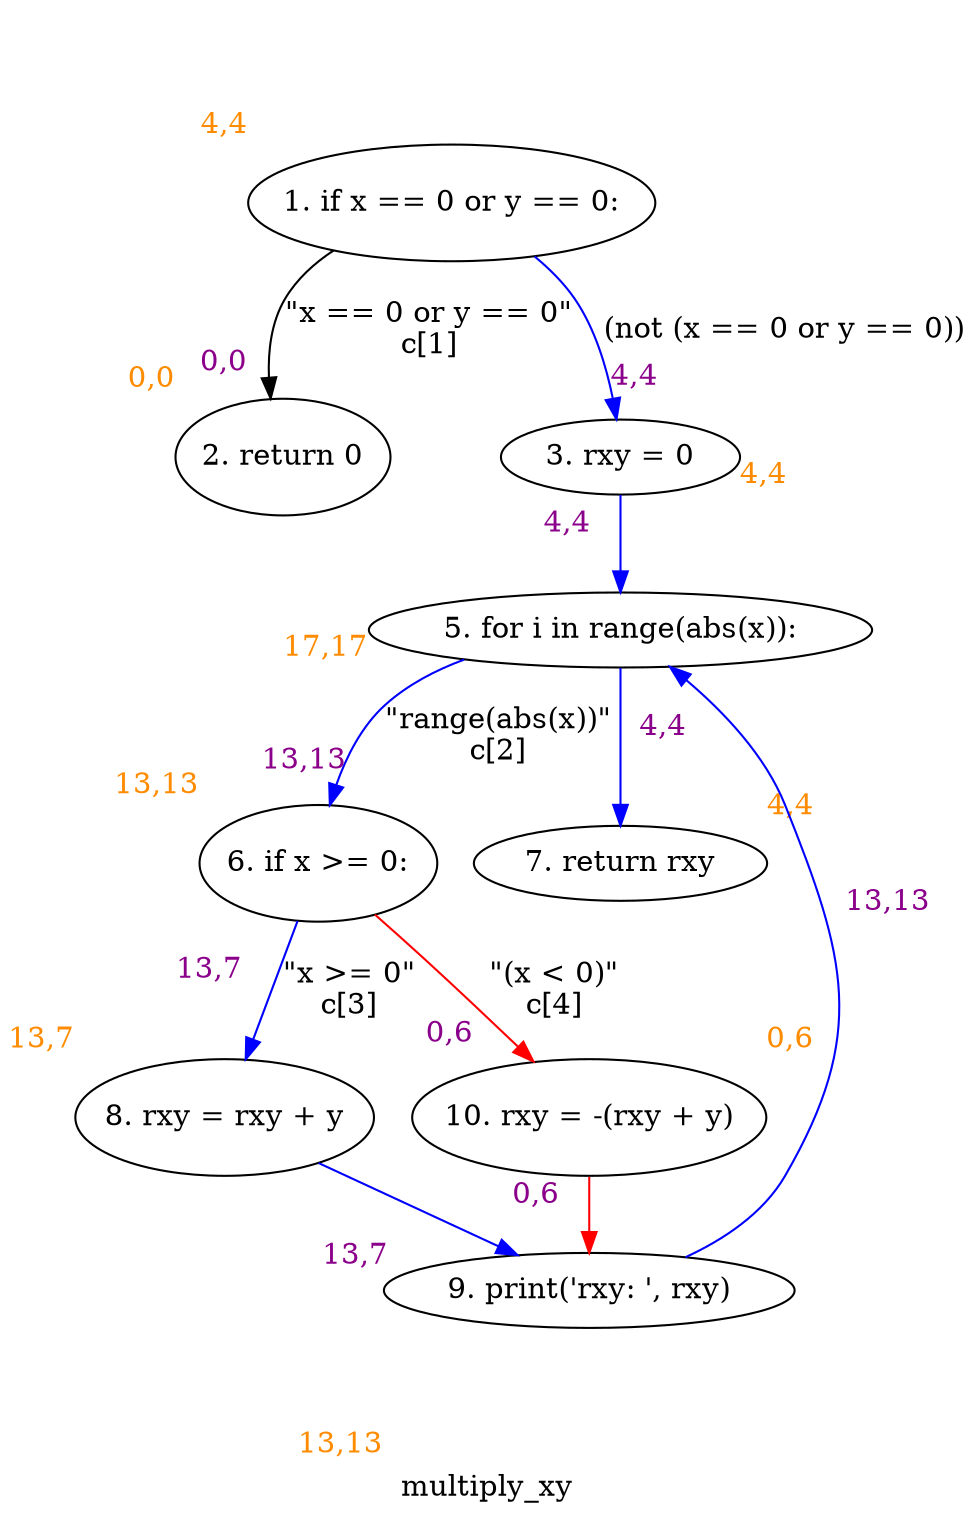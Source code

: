 digraph clustermultiply_xy {
	graph [bb="0,0,385.07,611.44",
		label=multiply_xy,
		lheight=0.22,
		lp="192.53,11.875",
		lwidth=0.91,
		xlabel=<<br></br><br></br><br></br><font color='darkorange'>-1,-1</font>>
	];
	node [label="\N",
		xlabel=<<br></br><br></br><br></br><font color='darkorange'>-1,-1</font>>
	];
	1	[height=0.77585,
		label="1. if x == 0 or y == 0:",
		pos="194.82,567.76",
		width=2.4503,
		xlabel=<<br></br><br></br><br></br><font color='darkorange'>4,4</font>>,
		xlp="97.981,603.57"];
	2	[height=0.77585,
		label="2. return 0",
		pos="129.82,444.4",
		width=1.3602,
		xlabel=<<br></br><br></br><br></br><font color='darkorange'>0,0</font>>,
		xlp="72.225,480.21"];
	1 -> 2	[label="\"x == 0 or y == 0\"\nc[1]",
		label_bgcolor=white,
		lp="185.07,506.08",
		pos="e,124.6,472.36 149.97,543.3 142.5,537.33 135.74,530.19 131.32,521.83 125.23,510.34 123.58,496.45 123.87,483.67",
		xlabel=<<font color='darkmagenta'><br/>  0,0   <br/></font>>,
		xlp="109,518.93"];
	3	[height=0.5,
		label="3. rxy = 0
",
		pos="259.82,444.4",
		width=1.3076,
		xlabel=<<br></br><br></br><br></br><font color='darkorange'>4,4</font>>,
		xlp="204.12,470.28"];
	1 -> 3	[color=blue,
		label="(not (x == 0 or y == 0))",
		label_bgcolor=white,
		lp="317.94,506.08",
		pos="e,257.28,462.73 223.52,540.94 228.85,535.08 233.94,528.57 237.82,521.83 246.29,507.1 251.7,488.86 255.04,473.9",
		xlabel=<<font color='darkmagenta'><br/>  4,4   <br/></font>>,
		xlp="264.26,495.88"];
	5	[height=0.5,
		label="5. for i in range(abs(x)):
",
		pos="259.82,361.47",
		width=2.7352,
		xlabel=<<br></br><br></br><br></br><font color='darkorange'>17,17</font>>,
		xlp="145.97,387.35"];
	3 -> 5	[color=blue,
		label_bgcolor=white,
		pos="e,259.82,379.89 259.82,426.24 259.82,416.12 259.82,403.04 259.82,391.36",
		xlabel=<<font color='darkmagenta'><br/>  4,4   <br/></font>>,
		xlp="241.82,411.03"];
	6	[height=0.77585,
		label="6. if x >= 0:",
		pos="136.82,248.04",
		width=1.3602,
		xlabel=<<br></br><br></br><br></br><font color='darkorange'>13,13</font>>,
		xlp="72.475,283.85"];
	5 -> 6	[color=blue,
		label="\"range(abs(x))\"\nc[2]",
		label_bgcolor=white,
		lp="212.94,309.72",
		pos="e,142.78,276.15 203.27,346.45 191.06,341.38 179,334.58 169.57,325.47 158.75,315.03 151.32,300.43 146.3,286.79",
		xlabel=<<font color='darkmagenta'><br/>  13,13   <br/></font>>,
		xlp="138.64,326.51"];
	7	[height=0.5,
		label="7. return rxy
",
		pos="259.82,248.04",
		width=1.5571,
		xlabel=<<br></br><br></br><br></br><font color='darkorange'>4,4</font>>,
		xlp="195.14,273.92"];
	5 -> 7	[color=blue,
		label_bgcolor=white,
		pos="e,259.82,266.33 259.82,343.06 259.82,325.56 259.82,298.29 259.82,277.62",
		xlabel=<<font color='darkmagenta'><br/>  4,4   <br/></font>>,
		xlp="277.82,312.31"];
	8	[height=0.77585,
		label="8. rxy = rxy + y",
		pos="87.817,124.68",
		width=1.7727,
		xlabel=<<br></br><br></br><br></br><font color='darkorange'>13,7</font>>,
		xlp="12,160.49"];
	6 -> 8	[color=blue,
		label="\"x >= 0\"\nc[3]",
		label_bgcolor=white,
		lp="143.57,186.36",
		pos="e,98.715,152.67 126.06,220.41 119.28,203.61 110.42,181.67 102.94,163.13",
		xlabel=<<font color='darkmagenta'><br/>  13,7   <br/></font>>,
		xlp="90.945,194.24"];
	10	[height=0.77585,
		label="10. rxy = -(rxy + y)",
		pos="242.82,124.68",
		width=2.0378,
		xlabel=<<br></br><br></br><br></br><font color='darkorange'>0,6</font>>,
		xlp="160.83,160.49"];
	6 -> 10	[color=red,
		label="\"(x < 0)\"\nc[4]",
		label_bgcolor=white,
		lp="227.94,186.36",
		pos="e,220.3,151.46 158.27,222.48 173.97,204.5 195.49,179.87 212.88,159.96",
		xlabel=<<font color='darkmagenta'><br/>  0,6   <br/></font>>,
		xlp="189.19,179.21"];
	9	[height=0.5,
		label="9. print('rxy: ', rxy)
",
		pos="242.82,41.75",
		width=2.2362,
		xlabel=<<br></br><br></br><br></br><font color='darkorange'>13,13</font>>,
		xlp="146.94,67.625"];
	8 -> 9	[color=blue,
		label_bgcolor=white,
		pos="e,212,58.841 128.14,102.63 150.85,90.769 179.15,75.994 201.95,64.088",
		xlabel=<<font color='darkmagenta'><br/>  13,7   <br/></font>>,
		xlp="149.02,88.441"];
	10 -> 9	[color=red,
		label_bgcolor=white,
		pos="e,242.82,60.224 242.82,96.281 242.82,88.364 242.82,79.699 242.82,71.691",
		xlabel=<<font color='darkmagenta'><br/>  0,6   <br/></font>>,
		xlp="224.82,86.447"];
	9 -> 5	[color=blue,
		label_bgcolor=white,
		pos="e,278.49,343.46 281.15,57.918 297.72,66.624 315.44,79.343 324.82,96.75 362.6,166.87 350.47,200.56 324.82,275.97 317.12,298.59 300.66,\
319.89 286.23,335.44",
		xlabel=<<font color='darkmagenta'><br/>  13,13   <br/></font>>,
		xlp="318.72,208.58"];
}
